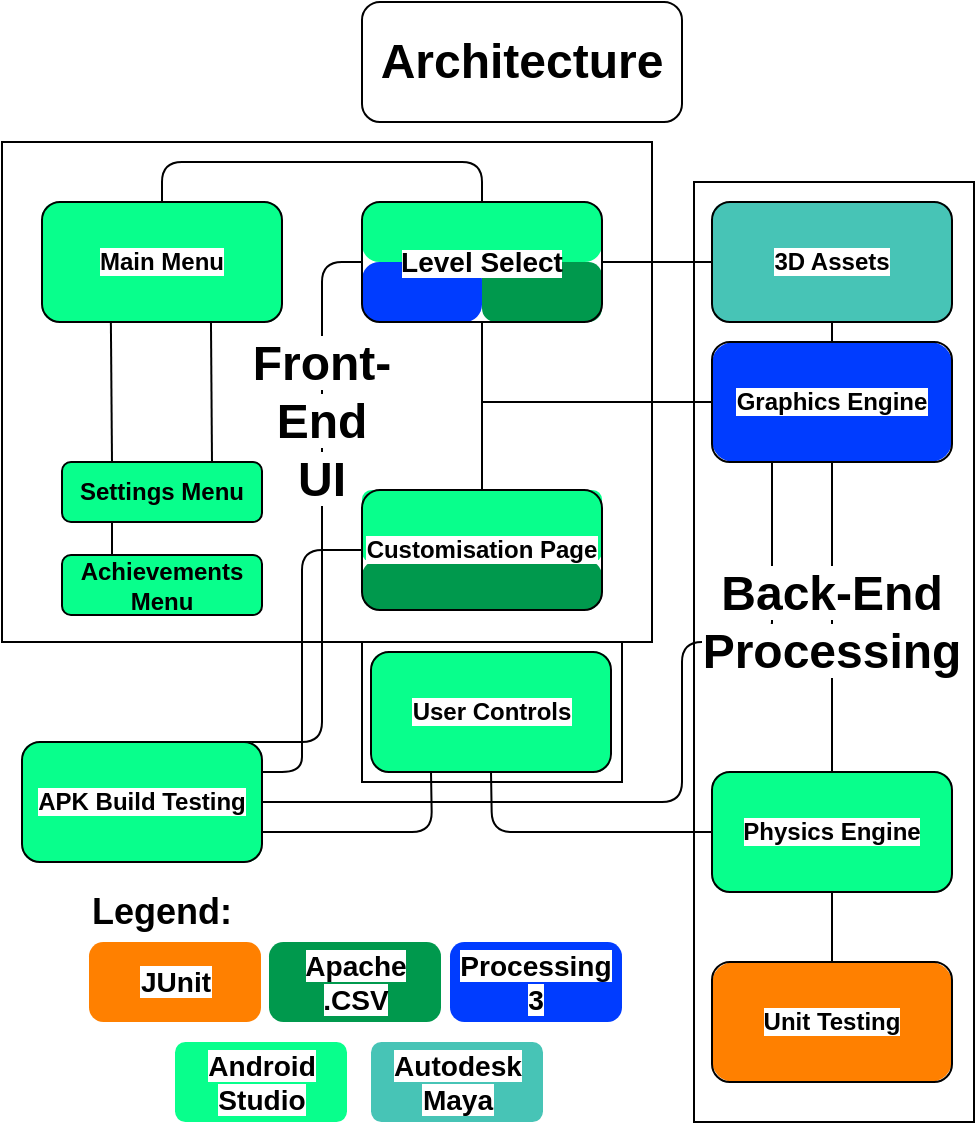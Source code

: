 <mxfile version="13.0.4" type="device"><diagram id="6a731a19-8d31-9384-78a2-239565b7b9f0" name="Page-1"><mxGraphModel dx="1459" dy="624" grid="1" gridSize="10" guides="1" tooltips="1" connect="1" arrows="1" fold="1" page="1" pageScale="1" pageWidth="1169" pageHeight="827" background="#ffffff" math="0" shadow="0"><root><mxCell id="0"/><mxCell id="1" parent="0"/><mxCell id="7o4Zml87IFo841DpQAE_-1865" value="" style="endArrow=none;html=1;strokeColor=#000000;entryX=0;entryY=0.5;entryDx=0;entryDy=0;" parent="1" target="7o4Zml87IFo841DpQAE_-1787" edge="1"><mxGeometry width="50" height="50" relative="1" as="geometry"><mxPoint x="220" y="480" as="sourcePoint"/><mxPoint x="270" y="430" as="targetPoint"/><Array as="points"><mxPoint x="310" y="480"/><mxPoint x="310" y="240"/></Array></mxGeometry></mxCell><mxCell id="7o4Zml87IFo841DpQAE_-1856" value="" style="rounded=1;whiteSpace=wrap;html=1;strokeColor=none;fillColor=#08FF8C;arcSize=13;" parent="1" vertex="1"><mxGeometry x="180" y="386.5" width="100" height="30" as="geometry"/></mxCell><mxCell id="7o4Zml87IFo841DpQAE_-1853" value="" style="rounded=1;whiteSpace=wrap;html=1;strokeColor=none;fillColor=#08FF8C;arcSize=13;" parent="1" vertex="1"><mxGeometry x="180" y="340" width="100" height="30" as="geometry"/></mxCell><mxCell id="7o4Zml87IFo841DpQAE_-1819" value="" style="rounded=0;whiteSpace=wrap;html=1;strokeColor=#000000;fillColor=none;" parent="1" vertex="1"><mxGeometry x="330" y="430" width="130" height="70" as="geometry"/></mxCell><mxCell id="7o4Zml87IFo841DpQAE_-1838" value="" style="rounded=1;whiteSpace=wrap;html=1;strokeColor=none;fillColor=#00994D;arcSize=32;" parent="1" vertex="1"><mxGeometry x="330" y="389" width="120" height="25" as="geometry"/></mxCell><mxCell id="7o4Zml87IFo841DpQAE_-1834" value="" style="rounded=1;whiteSpace=wrap;html=1;strokeColor=none;fillColor=#FF8000;arcSize=18;" parent="1" vertex="1"><mxGeometry x="505" y="590" width="120" height="60" as="geometry"/></mxCell><mxCell id="7o4Zml87IFo841DpQAE_-1827" value="" style="rounded=1;whiteSpace=wrap;html=1;strokeColor=none;fillColor=#00994D;arcSize=23;" parent="1" vertex="1"><mxGeometry x="390" y="240" width="60" height="30" as="geometry"/></mxCell><mxCell id="7o4Zml87IFo841DpQAE_-1824" value="" style="rounded=1;whiteSpace=wrap;html=1;strokeColor=none;fillColor=#47c4b6;arcSize=13;" parent="1" vertex="1"><mxGeometry x="505" y="210" width="120" height="60" as="geometry"/></mxCell><mxCell id="7o4Zml87IFo841DpQAE_-1818" value="" style="rounded=1;whiteSpace=wrap;html=1;strokeColor=none;fillColor=#08FF8C;arcSize=13;" parent="1" vertex="1"><mxGeometry x="505" y="495" width="120" height="60" as="geometry"/></mxCell><mxCell id="7o4Zml87IFo841DpQAE_-1812" value="" style="rounded=1;whiteSpace=wrap;html=1;strokeColor=none;fillColor=#003CFF;arcSize=18;" parent="1" vertex="1"><mxGeometry x="505" y="280" width="120" height="60" as="geometry"/></mxCell><mxCell id="7o4Zml87IFo841DpQAE_-1805" value="" style="rounded=0;whiteSpace=wrap;html=1;strokeColor=#000000;fillColor=none;" parent="1" vertex="1"><mxGeometry x="150" y="180" width="325" height="250" as="geometry"/></mxCell><mxCell id="7o4Zml87IFo841DpQAE_-1782" value="" style="group" parent="1" vertex="1" connectable="0"><mxGeometry x="330" y="110" width="160" height="60" as="geometry"/></mxCell><mxCell id="7o4Zml87IFo841DpQAE_-1780" value="" style="rounded=1;whiteSpace=wrap;html=1;fillColor=none;strokeColor=#000000;" parent="7o4Zml87IFo841DpQAE_-1782" vertex="1"><mxGeometry width="160" height="60" as="geometry"/></mxCell><mxCell id="7o4Zml87IFo841DpQAE_-1781" value="&lt;h1&gt;Architecture&lt;/h1&gt;" style="text;html=1;strokeColor=none;fillColor=none;align=center;verticalAlign=middle;whiteSpace=wrap;rounded=0;" parent="7o4Zml87IFo841DpQAE_-1782" vertex="1"><mxGeometry x="60" y="20" width="40" height="20" as="geometry"/></mxCell><mxCell id="7o4Zml87IFo841DpQAE_-1797" value="" style="rounded=1;whiteSpace=wrap;html=1;strokeColor=none;fillColor=#08FF8C;arcSize=13;" parent="1" vertex="1"><mxGeometry x="330" y="354" width="120" height="36" as="geometry"/></mxCell><mxCell id="7o4Zml87IFo841DpQAE_-1794" value="" style="rounded=1;whiteSpace=wrap;html=1;strokeColor=none;fillColor=#08FF8C;arcSize=13;" parent="1" vertex="1"><mxGeometry x="334.5" y="435" width="120" height="60" as="geometry"/></mxCell><mxCell id="7o4Zml87IFo841DpQAE_-1793" value="" style="rounded=1;whiteSpace=wrap;html=1;strokeColor=none;fillColor=#08FF8C;arcSize=13;" parent="1" vertex="1"><mxGeometry x="170" y="210" width="120" height="60" as="geometry"/></mxCell><mxCell id="7o4Zml87IFo841DpQAE_-1790" value="" style="rounded=1;whiteSpace=wrap;html=1;strokeColor=none;fillColor=#08FF8C;arcSize=29;" parent="1" vertex="1"><mxGeometry x="330" y="210" width="120" height="30" as="geometry"/></mxCell><mxCell id="7o4Zml87IFo841DpQAE_-1791" value="" style="rounded=1;whiteSpace=wrap;html=1;strokeColor=none;fillColor=#003CFF;arcSize=29;" parent="1" vertex="1"><mxGeometry x="330" y="240" width="60" height="30" as="geometry"/></mxCell><mxCell id="7o4Zml87IFo841DpQAE_-1786" value="&lt;h4&gt;&lt;span style=&quot;background-color: rgb(255 , 255 , 255)&quot;&gt;Main Menu&lt;/span&gt;&lt;/h4&gt;" style="rounded=1;whiteSpace=wrap;html=1;strokeColor=#000000;fillColor=none;" parent="1" vertex="1"><mxGeometry x="170" y="210" width="120" height="60" as="geometry"/></mxCell><mxCell id="7o4Zml87IFo841DpQAE_-1788" value="&lt;h4&gt;&lt;span style=&quot;background-color: rgb(255 , 255 , 255)&quot;&gt;User Controls&lt;/span&gt;&lt;/h4&gt;" style="rounded=1;whiteSpace=wrap;html=1;strokeColor=#000000;fillColor=none;" parent="1" vertex="1"><mxGeometry x="334.5" y="435" width="120" height="60" as="geometry"/></mxCell><mxCell id="7o4Zml87IFo841DpQAE_-1789" value="&lt;h4&gt;&lt;span style=&quot;background-color: rgb(255 , 255 , 255)&quot;&gt;Customisation Page&lt;/span&gt;&lt;/h4&gt;" style="rounded=1;whiteSpace=wrap;html=1;strokeColor=#000000;fillColor=none;" parent="1" vertex="1"><mxGeometry x="330" y="354" width="120" height="60" as="geometry"/></mxCell><mxCell id="7o4Zml87IFo841DpQAE_-1787" value="&lt;h4&gt;&lt;span style=&quot;background-color: rgb(255 , 255 , 255)&quot;&gt;&lt;font style=&quot;font-size: 14px&quot;&gt;Level Select&lt;/font&gt;&lt;/span&gt;&lt;/h4&gt;" style="rounded=1;whiteSpace=wrap;html=1;strokeColor=#000000;fillColor=none;" parent="1" vertex="1"><mxGeometry x="330" y="210" width="120" height="60" as="geometry"/></mxCell><mxCell id="7o4Zml87IFo841DpQAE_-1799" value="&lt;h1&gt;&lt;span style=&quot;background-color: rgb(255 , 255 , 255)&quot;&gt;Front-End UI&lt;/span&gt;&lt;/h1&gt;" style="text;html=1;strokeColor=none;fillColor=none;align=center;verticalAlign=middle;whiteSpace=wrap;rounded=0;" parent="1" vertex="1"><mxGeometry x="290" y="310" width="40" height="20" as="geometry"/></mxCell><mxCell id="7o4Zml87IFo841DpQAE_-1809" value="" style="endArrow=none;html=1;exitX=0.5;exitY=0;exitDx=0;exitDy=0;entryX=0.5;entryY=1;entryDx=0;entryDy=0;strokeColor=#000000;" parent="1" source="7o4Zml87IFo841DpQAE_-1789" target="7o4Zml87IFo841DpQAE_-1787" edge="1"><mxGeometry width="50" height="50" relative="1" as="geometry"><mxPoint x="420" y="310" as="sourcePoint"/><mxPoint x="470" y="260" as="targetPoint"/></mxGeometry></mxCell><mxCell id="7o4Zml87IFo841DpQAE_-1811" value="&lt;h4&gt;&lt;span style=&quot;background-color: rgb(255 , 255 , 255)&quot;&gt;Graphics Engine&lt;/span&gt;&lt;/h4&gt;" style="rounded=1;whiteSpace=wrap;html=1;strokeColor=#000000;fillColor=none;" parent="1" vertex="1"><mxGeometry x="505" y="280" width="120" height="60" as="geometry"/></mxCell><mxCell id="7o4Zml87IFo841DpQAE_-1814" value="&lt;h4&gt;&lt;span style=&quot;background-color: rgb(255 , 255 , 255)&quot;&gt;Physics Engine&lt;/span&gt;&lt;/h4&gt;" style="rounded=1;whiteSpace=wrap;html=1;strokeColor=#000000;fillColor=none;" parent="1" vertex="1"><mxGeometry x="505" y="495" width="120" height="60" as="geometry"/></mxCell><mxCell id="7o4Zml87IFo841DpQAE_-1816" value="&lt;h3&gt;&lt;span style=&quot;background-color: rgb(255 , 255 , 255)&quot;&gt;Processing 3&lt;/span&gt;&lt;/h3&gt;" style="rounded=1;whiteSpace=wrap;html=1;strokeColor=none;fillColor=#003CFF;arcSize=18;" parent="1" vertex="1"><mxGeometry x="374" y="580" width="86" height="40" as="geometry"/></mxCell><mxCell id="7o4Zml87IFo841DpQAE_-1817" value="" style="rounded=1;whiteSpace=wrap;html=1;strokeColor=none;fillColor=#08FF8C;arcSize=13;" parent="1" vertex="1"><mxGeometry x="160" y="480" width="120" height="60" as="geometry"/></mxCell><mxCell id="7o4Zml87IFo841DpQAE_-1822" value="&lt;h4&gt;&lt;span style=&quot;background-color: rgb(255 , 255 , 255)&quot;&gt;3D Assets&lt;/span&gt;&lt;/h4&gt;" style="rounded=1;whiteSpace=wrap;html=1;strokeColor=#000000;fillColor=none;" parent="1" vertex="1"><mxGeometry x="505" y="210" width="120" height="60" as="geometry"/></mxCell><mxCell id="7o4Zml87IFo841DpQAE_-1823" value="&lt;h3&gt;&lt;span style=&quot;background-color: rgb(255 , 255 , 255)&quot;&gt;Autodesk Maya&lt;/span&gt;&lt;/h3&gt;" style="rounded=1;whiteSpace=wrap;html=1;strokeColor=none;fillColor=#47c4b6;arcSize=13;" parent="1" vertex="1"><mxGeometry x="334.5" y="630" width="86" height="40" as="geometry"/></mxCell><mxCell id="7o4Zml87IFo841DpQAE_-1826" value="&lt;h4&gt;&lt;span style=&quot;background-color: rgb(255 , 255 , 255)&quot;&gt;Unit Testing&lt;/span&gt;&lt;/h4&gt;" style="rounded=1;whiteSpace=wrap;html=1;strokeColor=#000000;fillColor=none;" parent="1" vertex="1"><mxGeometry x="505" y="590" width="120" height="60" as="geometry"/></mxCell><mxCell id="7o4Zml87IFo841DpQAE_-1829" value="&lt;h3&gt;&lt;span style=&quot;background-color: rgb(255 , 255 , 255)&quot;&gt;Apache .CSV&lt;/span&gt;&lt;/h3&gt;" style="rounded=1;whiteSpace=wrap;html=1;strokeColor=none;fillColor=#00994D;arcSize=18;" parent="1" vertex="1"><mxGeometry x="283.5" y="580" width="86" height="40" as="geometry"/></mxCell><mxCell id="7o4Zml87IFo841DpQAE_-1833" value="&lt;h3&gt;&lt;span style=&quot;background-color: rgb(255 , 255 , 255)&quot;&gt;JUnit&lt;/span&gt;&lt;/h3&gt;" style="rounded=1;whiteSpace=wrap;html=1;strokeColor=none;fillColor=#FF8000;arcSize=18;" parent="1" vertex="1"><mxGeometry x="193.5" y="580" width="86" height="40" as="geometry"/></mxCell><mxCell id="7o4Zml87IFo841DpQAE_-1835" value="" style="endArrow=none;html=1;strokeColor=#000000;entryX=0;entryY=0.5;entryDx=0;entryDy=0;" parent="1" target="7o4Zml87IFo841DpQAE_-1811" edge="1"><mxGeometry width="50" height="50" relative="1" as="geometry"><mxPoint x="390" y="310" as="sourcePoint"/><mxPoint x="680" y="420" as="targetPoint"/></mxGeometry></mxCell><mxCell id="7o4Zml87IFo841DpQAE_-1839" value="&lt;h4&gt;&lt;span style=&quot;background-color: rgb(255 , 255 , 255)&quot;&gt;APK Build Testing&lt;/span&gt;&lt;/h4&gt;" style="rounded=1;whiteSpace=wrap;html=1;strokeColor=#000000;fillColor=none;" parent="1" vertex="1"><mxGeometry x="160" y="480" width="120" height="60" as="geometry"/></mxCell><mxCell id="7o4Zml87IFo841DpQAE_-1841" value="&lt;h3&gt;&lt;span style=&quot;background-color: rgb(255 , 255 , 255)&quot;&gt;Android Studio&lt;/span&gt;&lt;/h3&gt;" style="rounded=1;whiteSpace=wrap;html=1;strokeColor=none;fillColor=#08FF8C;arcSize=13;" parent="1" vertex="1"><mxGeometry x="236.5" y="630" width="86" height="40" as="geometry"/></mxCell><mxCell id="7o4Zml87IFo841DpQAE_-1845" value="" style="endArrow=none;html=1;strokeColor=#000000;entryX=0;entryY=0.5;entryDx=0;entryDy=0;exitX=1;exitY=0.5;exitDx=0;exitDy=0;" parent="1" source="7o4Zml87IFo841DpQAE_-1787" target="7o4Zml87IFo841DpQAE_-1822" edge="1"><mxGeometry width="50" height="50" relative="1" as="geometry"><mxPoint x="530" y="330" as="sourcePoint"/><mxPoint x="580" y="280" as="targetPoint"/></mxGeometry></mxCell><mxCell id="7o4Zml87IFo841DpQAE_-1846" value="" style="endArrow=none;html=1;strokeColor=#000000;entryX=0.5;entryY=1;entryDx=0;entryDy=0;" parent="1" target="7o4Zml87IFo841DpQAE_-1822" edge="1"><mxGeometry width="50" height="50" relative="1" as="geometry"><mxPoint x="565" y="280" as="sourcePoint"/><mxPoint x="595" y="320" as="targetPoint"/></mxGeometry></mxCell><mxCell id="7o4Zml87IFo841DpQAE_-1848" value="" style="endArrow=none;html=1;strokeColor=#000000;entryX=0.5;entryY=1;entryDx=0;entryDy=0;exitX=0;exitY=0.5;exitDx=0;exitDy=0;" parent="1" source="7o4Zml87IFo841DpQAE_-1814" target="7o4Zml87IFo841DpQAE_-1788" edge="1"><mxGeometry width="50" height="50" relative="1" as="geometry"><mxPoint x="420" y="560" as="sourcePoint"/><mxPoint x="520" y="540" as="targetPoint"/><Array as="points"><mxPoint x="395" y="525"/></Array></mxGeometry></mxCell><mxCell id="7o4Zml87IFo841DpQAE_-1849" value="" style="endArrow=none;html=1;strokeColor=#000000;entryX=0.5;entryY=1;entryDx=0;entryDy=0;exitX=0.5;exitY=0;exitDx=0;exitDy=0;" parent="1" source="7o4Zml87IFo841DpQAE_-1826" target="7o4Zml87IFo841DpQAE_-1814" edge="1"><mxGeometry width="50" height="50" relative="1" as="geometry"><mxPoint x="380" y="670" as="sourcePoint"/><mxPoint x="430" y="620" as="targetPoint"/></mxGeometry></mxCell><mxCell id="7o4Zml87IFo841DpQAE_-1850" value="" style="endArrow=none;html=1;strokeColor=#000000;exitX=0.5;exitY=0;exitDx=0;exitDy=0;entryX=0.5;entryY=1;entryDx=0;entryDy=0;" parent="1" source="7o4Zml87IFo841DpQAE_-1814" target="7o4Zml87IFo841DpQAE_-1811" edge="1"><mxGeometry width="50" height="50" relative="1" as="geometry"><mxPoint x="560" y="510" as="sourcePoint"/><mxPoint x="610" y="460" as="targetPoint"/><Array as="points"/></mxGeometry></mxCell><mxCell id="7o4Zml87IFo841DpQAE_-1851" value="&lt;h4&gt;Achievements Menu&lt;/h4&gt;" style="rounded=1;whiteSpace=wrap;html=1;strokeColor=#000000;fillColor=none;" parent="1" vertex="1"><mxGeometry x="180" y="386.5" width="100" height="30" as="geometry"/></mxCell><mxCell id="7o4Zml87IFo841DpQAE_-1852" value="&lt;h4&gt;Settings Menu&lt;/h4&gt;" style="rounded=1;whiteSpace=wrap;html=1;strokeColor=#000000;fillColor=none;" parent="1" vertex="1"><mxGeometry x="180" y="340" width="100" height="30" as="geometry"/></mxCell><mxCell id="7o4Zml87IFo841DpQAE_-1857" value="" style="endArrow=none;html=1;strokeColor=#000000;exitX=0.25;exitY=0;exitDx=0;exitDy=0;entryX=0.287;entryY=0.997;entryDx=0;entryDy=0;entryPerimeter=0;" parent="1" source="7o4Zml87IFo841DpQAE_-1852" target="7o4Zml87IFo841DpQAE_-1786" edge="1"><mxGeometry width="50" height="50" relative="1" as="geometry"><mxPoint x="205" y="335" as="sourcePoint"/><mxPoint x="255" y="285" as="targetPoint"/></mxGeometry></mxCell><mxCell id="7o4Zml87IFo841DpQAE_-1858" value="" style="endArrow=none;html=1;strokeColor=#000000;exitX=0.25;exitY=0;exitDx=0;exitDy=0;entryX=0.25;entryY=1;entryDx=0;entryDy=0;" parent="1" source="7o4Zml87IFo841DpQAE_-1851" target="7o4Zml87IFo841DpQAE_-1852" edge="1"><mxGeometry width="50" height="50" relative="1" as="geometry"><mxPoint x="195" y="386.5" as="sourcePoint"/><mxPoint x="245" y="336.5" as="targetPoint"/></mxGeometry></mxCell><mxCell id="7o4Zml87IFo841DpQAE_-1860" value="" style="endArrow=none;html=1;strokeColor=#000000;exitX=0.75;exitY=0;exitDx=0;exitDy=0;entryX=0.704;entryY=0.998;entryDx=0;entryDy=0;entryPerimeter=0;" parent="1" source="7o4Zml87IFo841DpQAE_-1852" target="7o4Zml87IFo841DpQAE_-1786" edge="1"><mxGeometry width="50" height="50" relative="1" as="geometry"><mxPoint x="260" y="340" as="sourcePoint"/><mxPoint x="261.36" y="269.88" as="targetPoint"/></mxGeometry></mxCell><mxCell id="7o4Zml87IFo841DpQAE_-1862" value="" style="endArrow=none;html=1;strokeColor=#000000;entryX=0;entryY=0.5;entryDx=0;entryDy=0;exitX=1;exitY=0.25;exitDx=0;exitDy=0;" parent="1" source="7o4Zml87IFo841DpQAE_-1839" target="7o4Zml87IFo841DpQAE_-1789" edge="1"><mxGeometry width="50" height="50" relative="1" as="geometry"><mxPoint x="280" y="480" as="sourcePoint"/><mxPoint x="260" y="430" as="targetPoint"/><Array as="points"><mxPoint x="300" y="495"/><mxPoint x="300" y="480"/><mxPoint x="300" y="384"/></Array></mxGeometry></mxCell><mxCell id="7o4Zml87IFo841DpQAE_-1863" value="" style="endArrow=none;html=1;strokeColor=#000000;exitX=1;exitY=0.75;exitDx=0;exitDy=0;entryX=0.25;entryY=1;entryDx=0;entryDy=0;" parent="1" source="7o4Zml87IFo841DpQAE_-1839" target="7o4Zml87IFo841DpQAE_-1788" edge="1"><mxGeometry width="50" height="50" relative="1" as="geometry"><mxPoint x="330" y="520" as="sourcePoint"/><mxPoint x="380" y="470" as="targetPoint"/><Array as="points"><mxPoint x="365" y="525"/></Array></mxGeometry></mxCell><mxCell id="7o4Zml87IFo841DpQAE_-1864" value="" style="endArrow=none;html=1;strokeColor=#000000;entryX=0.25;entryY=1;entryDx=0;entryDy=0;" parent="1" target="7o4Zml87IFo841DpQAE_-1811" edge="1"><mxGeometry width="50" height="50" relative="1" as="geometry"><mxPoint x="280" y="510" as="sourcePoint"/><mxPoint x="530" y="510" as="targetPoint"/><Array as="points"><mxPoint x="490" y="510"/><mxPoint x="490" y="430"/><mxPoint x="535" y="430"/></Array></mxGeometry></mxCell><mxCell id="7o4Zml87IFo841DpQAE_-1866" value="" style="endArrow=none;html=1;strokeColor=#000000;exitX=0.5;exitY=0;exitDx=0;exitDy=0;entryX=0.5;entryY=0;entryDx=0;entryDy=0;" parent="1" source="7o4Zml87IFo841DpQAE_-1786" target="7o4Zml87IFo841DpQAE_-1787" edge="1"><mxGeometry width="50" height="50" relative="1" as="geometry"><mxPoint x="295" y="210" as="sourcePoint"/><mxPoint x="345" y="160" as="targetPoint"/><Array as="points"><mxPoint x="230" y="190"/><mxPoint x="310" y="190"/><mxPoint x="390" y="190"/></Array></mxGeometry></mxCell><mxCell id="7o4Zml87IFo841DpQAE_-1867" value="" style="rounded=0;whiteSpace=wrap;html=1;strokeColor=#000000;fillColor=none;" parent="1" vertex="1"><mxGeometry x="496" y="200" width="140" height="470" as="geometry"/></mxCell><mxCell id="7o4Zml87IFo841DpQAE_-1868" value="&lt;h1&gt;&lt;span style=&quot;background-color: rgb(255 , 255 , 255)&quot;&gt;Back-End Processing&lt;/span&gt;&lt;/h1&gt;" style="text;html=1;strokeColor=none;fillColor=none;align=center;verticalAlign=middle;whiteSpace=wrap;rounded=0;" parent="1" vertex="1"><mxGeometry x="545" y="410" width="40" height="20" as="geometry"/></mxCell><mxCell id="7o4Zml87IFo841DpQAE_-1869" value="&lt;h2&gt;Legend:&lt;/h2&gt;" style="text;html=1;strokeColor=none;fillColor=none;align=center;verticalAlign=middle;whiteSpace=wrap;rounded=0;" parent="1" vertex="1"><mxGeometry x="210" y="555" width="40" height="20" as="geometry"/></mxCell></root></mxGraphModel></diagram></mxfile>